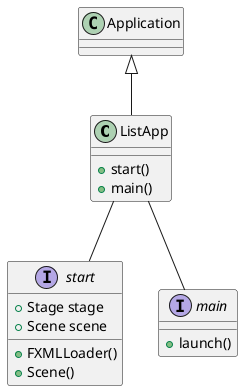 @startuml

class ListApp extends Application{
+start()
+main()
}
ListApp--start
ListApp--main
interface start{
+Stage stage
+Scene scene
+FXMLLoader()
+Scene()
}

interface main{
'+String[] args
+launch()
}
@enduml